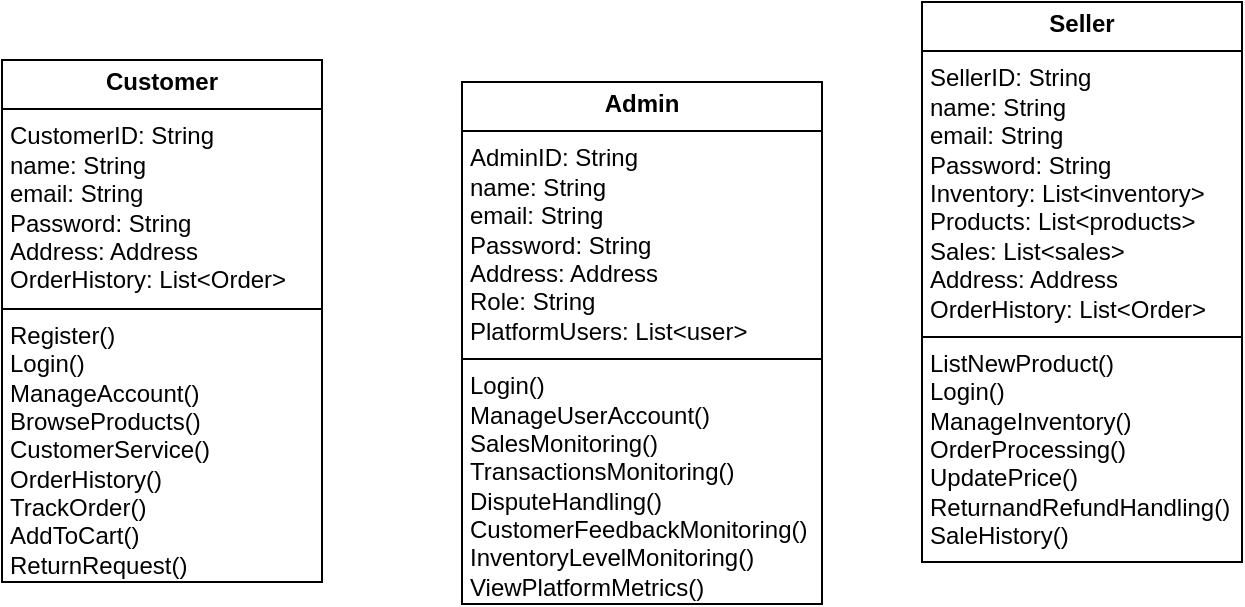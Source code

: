 <mxfile version="24.7.16">
  <diagram id="C5RBs43oDa-KdzZeNtuy" name="Page-1">
    <mxGraphModel dx="1050" dy="522" grid="1" gridSize="10" guides="1" tooltips="1" connect="1" arrows="1" fold="1" page="1" pageScale="1" pageWidth="827" pageHeight="1169" math="0" shadow="0">
      <root>
        <mxCell id="WIyWlLk6GJQsqaUBKTNV-0" />
        <mxCell id="WIyWlLk6GJQsqaUBKTNV-1" parent="WIyWlLk6GJQsqaUBKTNV-0" />
        <mxCell id="7A0A7L-5hAvBeaffSpKz-11" value="&lt;p style=&quot;margin:0px;margin-top:4px;text-align:center;&quot;&gt;&lt;b&gt;Customer&lt;/b&gt;&lt;/p&gt;&lt;hr size=&quot;1&quot; style=&quot;border-style:solid;&quot;&gt;&lt;p style=&quot;margin:0px;margin-left:4px;&quot;&gt;CustomerID: String&lt;/p&gt;&lt;p style=&quot;margin:0px;margin-left:4px;&quot;&gt;name: String&lt;/p&gt;&lt;p style=&quot;margin:0px;margin-left:4px;&quot;&gt;email: String&lt;/p&gt;&lt;p style=&quot;margin:0px;margin-left:4px;&quot;&gt;Password: String&lt;/p&gt;&lt;p style=&quot;margin:0px;margin-left:4px;&quot;&gt;Address: Address&lt;/p&gt;&lt;p style=&quot;margin:0px;margin-left:4px;&quot;&gt;OrderHistory: List&amp;lt;Order&amp;gt;&lt;/p&gt;&lt;hr size=&quot;1&quot; style=&quot;border-style:solid;&quot;&gt;&lt;p style=&quot;margin:0px;margin-left:4px;&quot;&gt;Register()&lt;/p&gt;&lt;p style=&quot;margin:0px;margin-left:4px;&quot;&gt;Login()&lt;/p&gt;&lt;p style=&quot;margin:0px;margin-left:4px;&quot;&gt;ManageAccount()&lt;/p&gt;&lt;p style=&quot;margin:0px;margin-left:4px;&quot;&gt;BrowseProducts()&lt;/p&gt;&lt;p style=&quot;margin:0px;margin-left:4px;&quot;&gt;&lt;span style=&quot;background-color: initial;&quot;&gt;CustomerService()&lt;/span&gt;&lt;br&gt;&lt;/p&gt;&lt;p style=&quot;margin:0px;margin-left:4px;&quot;&gt;&lt;span style=&quot;background-color: initial;&quot;&gt;OrderHistory()&lt;/span&gt;&lt;/p&gt;&lt;p style=&quot;margin:0px;margin-left:4px;&quot;&gt;&lt;span style=&quot;background-color: initial;&quot;&gt;TrackOrder()&lt;/span&gt;&lt;/p&gt;&lt;p style=&quot;margin:0px;margin-left:4px;&quot;&gt;&lt;span style=&quot;background-color: initial;&quot;&gt;AddToCart()&lt;/span&gt;&lt;/p&gt;&lt;p style=&quot;margin:0px;margin-left:4px;&quot;&gt;&lt;span style=&quot;background-color: initial;&quot;&gt;ReturnRequest()&lt;/span&gt;&lt;/p&gt;&lt;p style=&quot;margin:0px;margin-left:4px;&quot;&gt;&lt;span style=&quot;background-color: initial;&quot;&gt;&lt;br&gt;&lt;/span&gt;&lt;/p&gt;" style="verticalAlign=top;align=left;overflow=fill;html=1;whiteSpace=wrap;" vertex="1" parent="WIyWlLk6GJQsqaUBKTNV-1">
          <mxGeometry x="20" y="89" width="160" height="261" as="geometry" />
        </mxCell>
        <mxCell id="7A0A7L-5hAvBeaffSpKz-12" value="&lt;p style=&quot;margin:0px;margin-top:4px;text-align:center;&quot;&gt;&lt;b&gt;Seller&lt;/b&gt;&lt;/p&gt;&lt;hr size=&quot;1&quot; style=&quot;border-style:solid;&quot;&gt;&lt;p style=&quot;margin:0px;margin-left:4px;&quot;&gt;SellerID: String&lt;/p&gt;&lt;p style=&quot;margin:0px;margin-left:4px;&quot;&gt;name: String&lt;/p&gt;&lt;p style=&quot;margin:0px;margin-left:4px;&quot;&gt;email: String&lt;/p&gt;&lt;p style=&quot;margin:0px;margin-left:4px;&quot;&gt;Password: String&lt;/p&gt;&lt;p style=&quot;margin:0px;margin-left:4px;&quot;&gt;Inventory: List&amp;lt;inventory&amp;gt;&lt;/p&gt;&lt;p style=&quot;margin:0px;margin-left:4px;&quot;&gt;Products: List&amp;lt;products&amp;gt;&lt;/p&gt;&lt;p style=&quot;margin:0px;margin-left:4px;&quot;&gt;Sales: List&amp;lt;sales&amp;gt;&lt;/p&gt;&lt;p style=&quot;margin:0px;margin-left:4px;&quot;&gt;Address: Address&lt;/p&gt;&lt;p style=&quot;margin:0px;margin-left:4px;&quot;&gt;OrderHistory: List&amp;lt;Order&amp;gt;&lt;/p&gt;&lt;hr size=&quot;1&quot; style=&quot;border-style:solid;&quot;&gt;&lt;p style=&quot;margin:0px;margin-left:4px;&quot;&gt;ListNewProduct()&lt;/p&gt;&lt;p style=&quot;margin:0px;margin-left:4px;&quot;&gt;Login()&lt;/p&gt;&lt;p style=&quot;margin:0px;margin-left:4px;&quot;&gt;ManageInventory()&lt;/p&gt;&lt;p style=&quot;margin:0px;margin-left:4px;&quot;&gt;OrderProcessing()&lt;/p&gt;&lt;p style=&quot;margin:0px;margin-left:4px;&quot;&gt;UpdatePrice()&lt;/p&gt;&lt;p style=&quot;margin:0px;margin-left:4px;&quot;&gt;ReturnandRefundHandling()&lt;/p&gt;&lt;p style=&quot;margin:0px;margin-left:4px;&quot;&gt;&lt;span style=&quot;background-color: initial;&quot;&gt;SaleHistory()&lt;/span&gt;&lt;br&gt;&lt;/p&gt;&lt;p style=&quot;margin:0px;margin-left:4px;&quot;&gt;&lt;br&gt;&lt;/p&gt;" style="verticalAlign=top;align=left;overflow=fill;html=1;whiteSpace=wrap;" vertex="1" parent="WIyWlLk6GJQsqaUBKTNV-1">
          <mxGeometry x="480" y="60" width="160" height="280" as="geometry" />
        </mxCell>
        <mxCell id="7A0A7L-5hAvBeaffSpKz-13" value="&lt;p style=&quot;margin:0px;margin-top:4px;text-align:center;&quot;&gt;&lt;b&gt;Admin&lt;/b&gt;&lt;/p&gt;&lt;hr size=&quot;1&quot; style=&quot;border-style:solid;&quot;&gt;&lt;p style=&quot;margin:0px;margin-left:4px;&quot;&gt;AdminID: String&lt;/p&gt;&lt;p style=&quot;margin:0px;margin-left:4px;&quot;&gt;name: String&lt;/p&gt;&lt;p style=&quot;margin:0px;margin-left:4px;&quot;&gt;email: String&lt;/p&gt;&lt;p style=&quot;margin:0px;margin-left:4px;&quot;&gt;Password: String&lt;/p&gt;&lt;p style=&quot;margin:0px;margin-left:4px;&quot;&gt;Address: Address&lt;/p&gt;&lt;p style=&quot;margin:0px;margin-left:4px;&quot;&gt;Role: String&lt;/p&gt;&lt;p style=&quot;margin:0px;margin-left:4px;&quot;&gt;PlatformUsers: List&amp;lt;user&amp;gt;&lt;/p&gt;&lt;hr size=&quot;1&quot; style=&quot;border-style:solid;&quot;&gt;&lt;p style=&quot;margin:0px;margin-left:4px;&quot;&gt;&lt;span style=&quot;background-color: initial;&quot;&gt;Login()&lt;/span&gt;&lt;br&gt;&lt;/p&gt;&lt;p style=&quot;margin:0px;margin-left:4px;&quot;&gt;ManageUserAccount()&lt;/p&gt;&lt;p style=&quot;margin:0px;margin-left:4px;&quot;&gt;SalesMonitoring()&lt;/p&gt;&lt;p style=&quot;margin:0px;margin-left:4px;&quot;&gt;&lt;span style=&quot;background-color: initial;&quot;&gt;TransactionsMonitoring()&lt;/span&gt;&lt;br&gt;&lt;/p&gt;&lt;p style=&quot;margin:0px;margin-left:4px;&quot;&gt;&lt;span style=&quot;background-color: initial;&quot;&gt;DisputeHandling()&lt;/span&gt;&lt;/p&gt;&lt;p style=&quot;margin:0px;margin-left:4px;&quot;&gt;CustomerFeedbackMonitoring()&lt;br&gt;&lt;/p&gt;&lt;p style=&quot;margin:0px;margin-left:4px;&quot;&gt;InventoryLevelMonitoring()&lt;br&gt;&lt;/p&gt;&lt;p style=&quot;margin:0px;margin-left:4px;&quot;&gt;&lt;span style=&quot;background-color: initial;&quot;&gt;ViewPlatformMetrics()&lt;/span&gt;&lt;/p&gt;&lt;p style=&quot;margin:0px;margin-left:4px;&quot;&gt;&lt;span style=&quot;background-color: initial;&quot;&gt;&lt;br&gt;&lt;/span&gt;&lt;/p&gt;" style="verticalAlign=top;align=left;overflow=fill;html=1;whiteSpace=wrap;" vertex="1" parent="WIyWlLk6GJQsqaUBKTNV-1">
          <mxGeometry x="250" y="100" width="180" height="261" as="geometry" />
        </mxCell>
      </root>
    </mxGraphModel>
  </diagram>
</mxfile>
